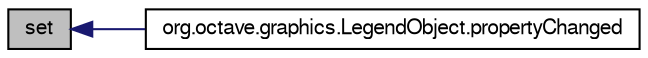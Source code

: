 digraph G
{
  edge [fontname="FreeSans",fontsize="10",labelfontname="FreeSans",labelfontsize="10"];
  node [fontname="FreeSans",fontsize="10",shape=record];
  rankdir="LR";
  Node1 [label="set",height=0.2,width=0.4,color="black", fillcolor="grey75", style="filled" fontcolor="black"];
  Node1 -> Node2 [dir="back",color="midnightblue",fontsize="10",style="solid",fontname="FreeSans"];
  Node2 [label="org.octave.graphics.LegendObject.propertyChanged",height=0.2,width=0.4,color="black", fillcolor="white", style="filled",URL="$classorg_1_1octave_1_1graphics_1_1_legend_object.html#a15b63fbbc7c3a7ad69eb51e60232e1cb"];
}
